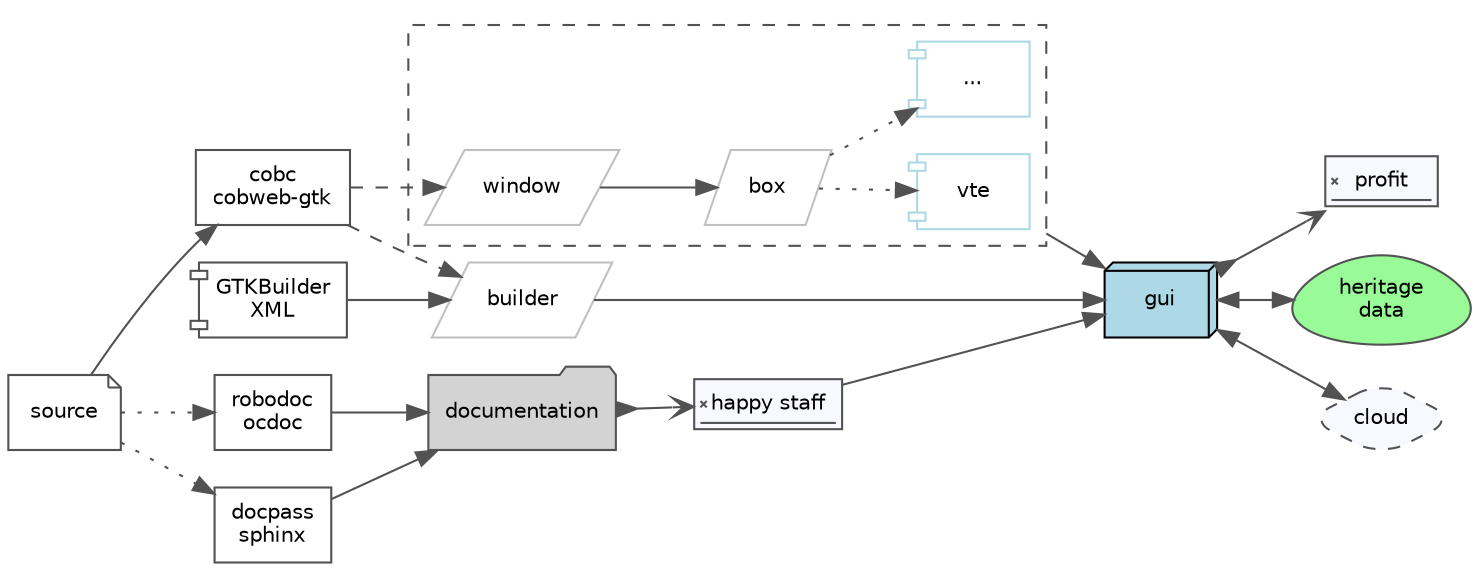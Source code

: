 digraph G {
  subgraph cluster_widgets {
      style=dashed;
      color=gray32;
      edge [fontname="Helvetica",fontsize=10,labelfontname="Helvetica",labelfontsize=10,color=gray32];
      node [fontname="Helvetica",fontsize=10,shape=box];
      window -> box;
      box -> vte [style=dotted];
      box -> "..." [style=dotted];
      window, box [shape=parallelogram,color=gray];
      vte, "..." [shape=component,color=lightblue];
  }
  edge [fontname="Helvetica",fontsize=10,labelfontname="Helvetica",labelfontsize=10,color=gray32];
  node [fontname="Helvetica",fontsize=10,shape=box,color=gray32];
  rankdir=LR;
  compound=true;
  source -> cobc;
  cobc [label="cobc\ncobweb-gtk"];
  cobc -> builder [style=dashed];
  builder -> gui;
  xml [shape=component,label="GTKBuilder\nXML"];
  xml -> builder;
  cobc -> window [style=dashed];
  vte -> gui [ltail=cluster_widgets];
  gui -> profit [arrowhead=open,arrowtail=inv,dir=both];
  source -> robodoc [style=dotted];
  source -> docpass [style=dotted];
  robodoc [label="robodoc\nocdoc"];
  docpass [label="docpass\nsphinx"];
  robodoc -> documentation;
  docpass -> documentation;
  builder [shape=parallelogram,color=gray];
  documentation [shape=folder,fillcolor=lightgray,style=filled];
  documentation->happy [arrowhead=open,arrowtail=inv,dir=both];
  gui [fillcolor=lightblue,style=filled,shape=box3d,color=black];
  profit [shape=signature,fillcolor=ghostwhite,style=filled];
  happy [shape=signature,fillcolor=ghostwhite,style=filled,label="happy staff"];
  happy -> gui;
  gui -> legacydata [dir=both];
  gui -> cloud [dir=both];
  legacydata [shape=egg,style=filled,fillcolor=palegreen,label="heritage\ndata"];
  cloud [shape=diamond,style="rounded,dashed,filled",label="cloud",fillcolor=ghostwhite];
  source [shape=note];
}
